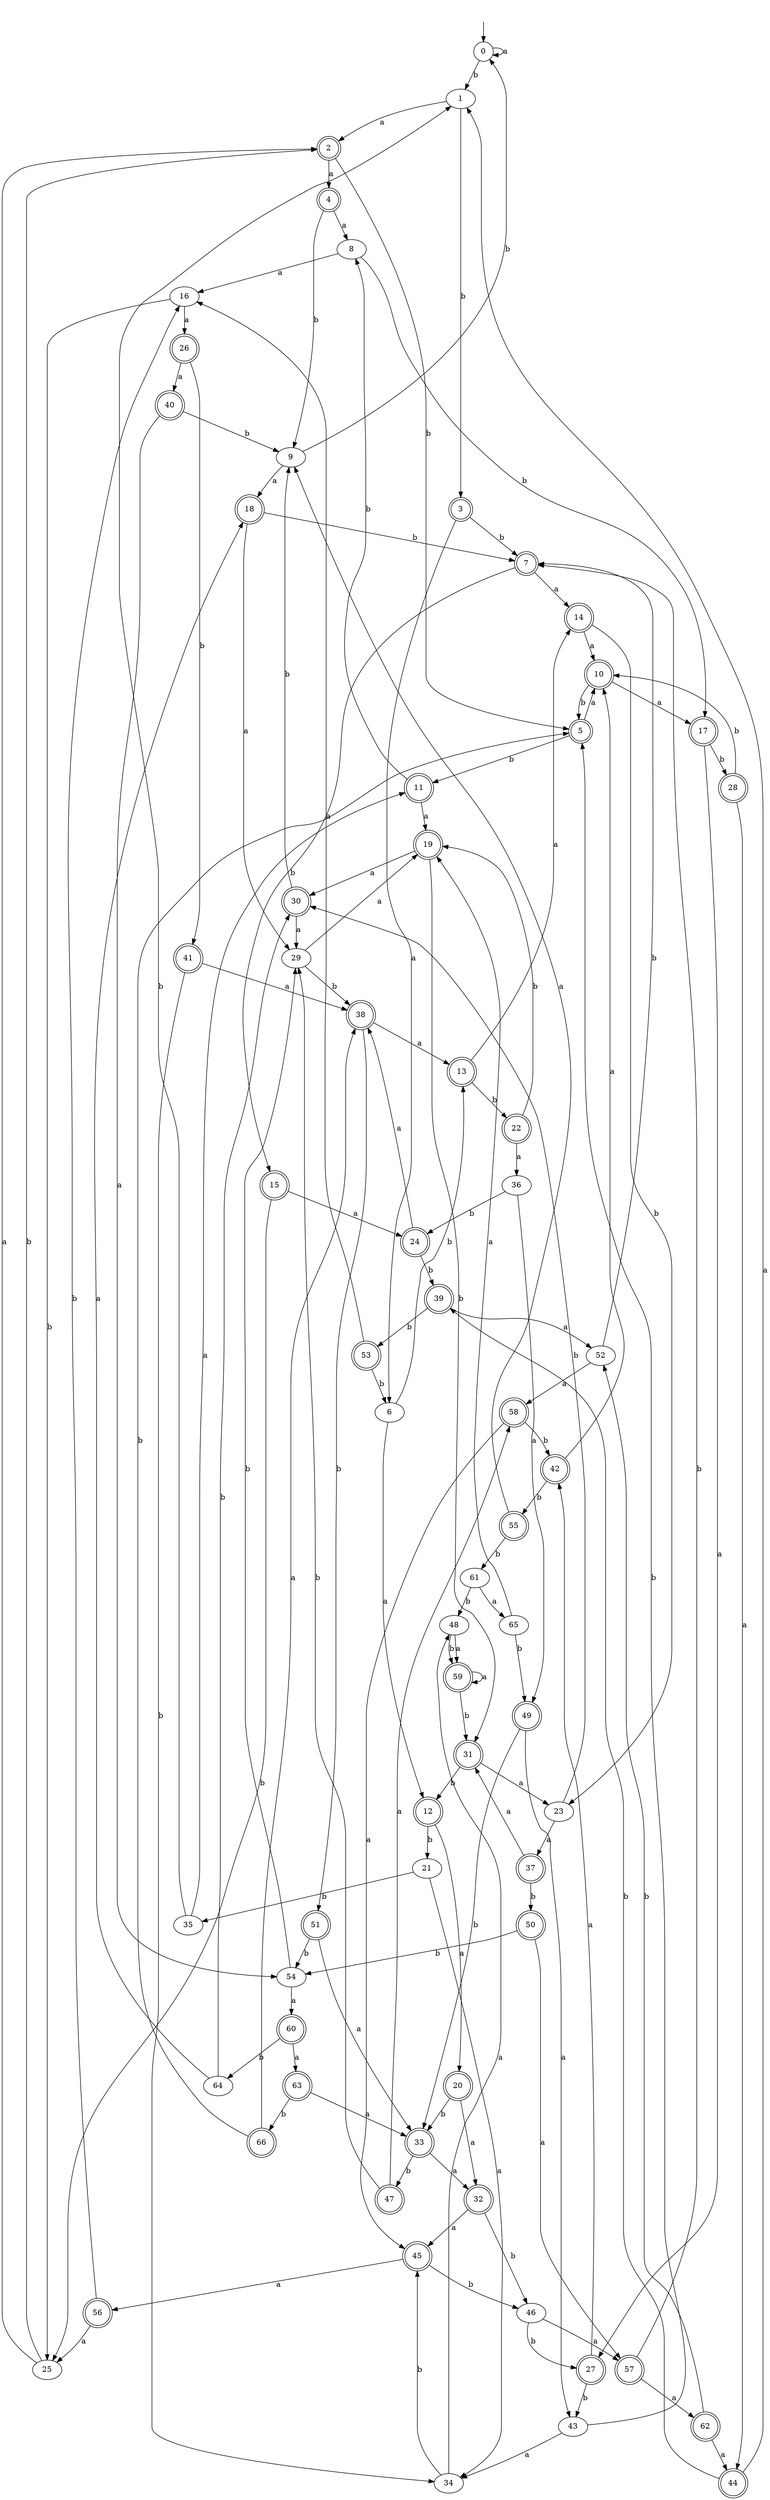 digraph RandomDFA {
  __start0 [label="", shape=none];
  __start0 -> 0 [label=""];
  0 [shape=circle]
  0 -> 0 [label="a"]
  0 -> 1 [label="b"]
  1
  1 -> 2 [label="a"]
  1 -> 3 [label="b"]
  2 [shape=doublecircle]
  2 -> 4 [label="a"]
  2 -> 5 [label="b"]
  3 [shape=doublecircle]
  3 -> 6 [label="a"]
  3 -> 7 [label="b"]
  4 [shape=doublecircle]
  4 -> 8 [label="a"]
  4 -> 9 [label="b"]
  5 [shape=doublecircle]
  5 -> 10 [label="a"]
  5 -> 11 [label="b"]
  6
  6 -> 12 [label="a"]
  6 -> 13 [label="b"]
  7 [shape=doublecircle]
  7 -> 14 [label="a"]
  7 -> 15 [label="b"]
  8
  8 -> 16 [label="a"]
  8 -> 17 [label="b"]
  9
  9 -> 18 [label="a"]
  9 -> 0 [label="b"]
  10 [shape=doublecircle]
  10 -> 17 [label="a"]
  10 -> 5 [label="b"]
  11 [shape=doublecircle]
  11 -> 19 [label="a"]
  11 -> 8 [label="b"]
  12 [shape=doublecircle]
  12 -> 20 [label="a"]
  12 -> 21 [label="b"]
  13 [shape=doublecircle]
  13 -> 14 [label="a"]
  13 -> 22 [label="b"]
  14 [shape=doublecircle]
  14 -> 10 [label="a"]
  14 -> 23 [label="b"]
  15 [shape=doublecircle]
  15 -> 24 [label="a"]
  15 -> 25 [label="b"]
  16
  16 -> 26 [label="a"]
  16 -> 25 [label="b"]
  17 [shape=doublecircle]
  17 -> 27 [label="a"]
  17 -> 28 [label="b"]
  18 [shape=doublecircle]
  18 -> 29 [label="a"]
  18 -> 7 [label="b"]
  19 [shape=doublecircle]
  19 -> 30 [label="a"]
  19 -> 31 [label="b"]
  20 [shape=doublecircle]
  20 -> 32 [label="a"]
  20 -> 33 [label="b"]
  21
  21 -> 34 [label="a"]
  21 -> 35 [label="b"]
  22 [shape=doublecircle]
  22 -> 36 [label="a"]
  22 -> 19 [label="b"]
  23
  23 -> 37 [label="a"]
  23 -> 30 [label="b"]
  24 [shape=doublecircle]
  24 -> 38 [label="a"]
  24 -> 39 [label="b"]
  25
  25 -> 2 [label="a"]
  25 -> 2 [label="b"]
  26 [shape=doublecircle]
  26 -> 40 [label="a"]
  26 -> 41 [label="b"]
  27 [shape=doublecircle]
  27 -> 42 [label="a"]
  27 -> 43 [label="b"]
  28 [shape=doublecircle]
  28 -> 44 [label="a"]
  28 -> 10 [label="b"]
  29
  29 -> 19 [label="a"]
  29 -> 38 [label="b"]
  30 [shape=doublecircle]
  30 -> 29 [label="a"]
  30 -> 9 [label="b"]
  31 [shape=doublecircle]
  31 -> 23 [label="a"]
  31 -> 12 [label="b"]
  32 [shape=doublecircle]
  32 -> 45 [label="a"]
  32 -> 46 [label="b"]
  33 [shape=doublecircle]
  33 -> 32 [label="a"]
  33 -> 47 [label="b"]
  34
  34 -> 48 [label="a"]
  34 -> 45 [label="b"]
  35
  35 -> 11 [label="a"]
  35 -> 1 [label="b"]
  36
  36 -> 49 [label="a"]
  36 -> 24 [label="b"]
  37 [shape=doublecircle]
  37 -> 31 [label="a"]
  37 -> 50 [label="b"]
  38 [shape=doublecircle]
  38 -> 13 [label="a"]
  38 -> 51 [label="b"]
  39 [shape=doublecircle]
  39 -> 52 [label="a"]
  39 -> 53 [label="b"]
  40 [shape=doublecircle]
  40 -> 54 [label="a"]
  40 -> 9 [label="b"]
  41 [shape=doublecircle]
  41 -> 38 [label="a"]
  41 -> 34 [label="b"]
  42 [shape=doublecircle]
  42 -> 10 [label="a"]
  42 -> 55 [label="b"]
  43
  43 -> 34 [label="a"]
  43 -> 5 [label="b"]
  44 [shape=doublecircle]
  44 -> 1 [label="a"]
  44 -> 39 [label="b"]
  45 [shape=doublecircle]
  45 -> 56 [label="a"]
  45 -> 46 [label="b"]
  46
  46 -> 57 [label="a"]
  46 -> 27 [label="b"]
  47 [shape=doublecircle]
  47 -> 58 [label="a"]
  47 -> 29 [label="b"]
  48
  48 -> 59 [label="a"]
  48 -> 59 [label="b"]
  49 [shape=doublecircle]
  49 -> 43 [label="a"]
  49 -> 33 [label="b"]
  50 [shape=doublecircle]
  50 -> 57 [label="a"]
  50 -> 54 [label="b"]
  51 [shape=doublecircle]
  51 -> 33 [label="a"]
  51 -> 54 [label="b"]
  52
  52 -> 58 [label="a"]
  52 -> 7 [label="b"]
  53 [shape=doublecircle]
  53 -> 16 [label="a"]
  53 -> 6 [label="b"]
  54
  54 -> 60 [label="a"]
  54 -> 29 [label="b"]
  55 [shape=doublecircle]
  55 -> 9 [label="a"]
  55 -> 61 [label="b"]
  56 [shape=doublecircle]
  56 -> 25 [label="a"]
  56 -> 16 [label="b"]
  57 [shape=doublecircle]
  57 -> 62 [label="a"]
  57 -> 7 [label="b"]
  58 [shape=doublecircle]
  58 -> 45 [label="a"]
  58 -> 42 [label="b"]
  59 [shape=doublecircle]
  59 -> 59 [label="a"]
  59 -> 31 [label="b"]
  60 [shape=doublecircle]
  60 -> 63 [label="a"]
  60 -> 64 [label="b"]
  61
  61 -> 65 [label="a"]
  61 -> 48 [label="b"]
  62 [shape=doublecircle]
  62 -> 44 [label="a"]
  62 -> 52 [label="b"]
  63 [shape=doublecircle]
  63 -> 33 [label="a"]
  63 -> 66 [label="b"]
  64
  64 -> 18 [label="a"]
  64 -> 30 [label="b"]
  65
  65 -> 19 [label="a"]
  65 -> 49 [label="b"]
  66 [shape=doublecircle]
  66 -> 38 [label="a"]
  66 -> 5 [label="b"]
}
